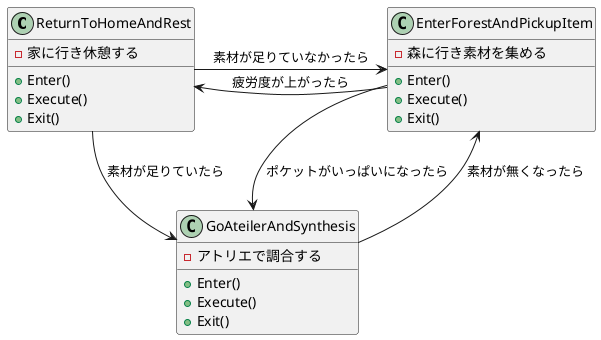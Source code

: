 @startuml State Machine
class ReturnToHomeAndRest{
    +Enter()
    +Execute()
    +Exit()
    -家に行き休憩する
}
class EnterForestAndPickupItem{
    +Enter()
    +Execute()
    +Exit()
    -森に行き素材を集める
}
class GoAteilerAndSynthesis{
    
    +Enter()
    +Execute()
    +Exit()
    -アトリエで調合する
    
}
ReturnToHomeAndRest->EnterForestAndPickupItem: 素材が足りていなかったら
ReturnToHomeAndRest->GoAteilerAndSynthesis: 素材が足りていたら
EnterForestAndPickupItem-->GoAteilerAndSynthesis: ポケットがいっぱいになったら
EnterForestAndPickupItem->ReturnToHomeAndRest: 疲労度が上がったら
GoAteilerAndSynthesis-->EnterForestAndPickupItem: 素材が無くなったら
@enduml
